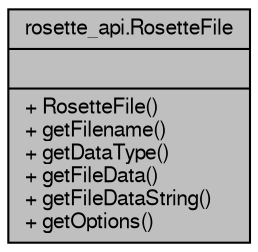digraph "rosette_api.RosetteFile"
{
  bgcolor="transparent";
  edge [fontname="FreeSans",fontsize="10",labelfontname="FreeSans",labelfontsize="10"];
  node [fontname="FreeSans",fontsize="10",shape=record];
  Node1 [label="{rosette_api.RosetteFile\n||+ RosetteFile()\l+ getFilename()\l+ getDataType()\l+ getFileData()\l+ getFileDataString()\l+ getOptions()\l}",height=0.2,width=0.4,color="black", fillcolor="grey75", style="filled", fontcolor="black"];
}
